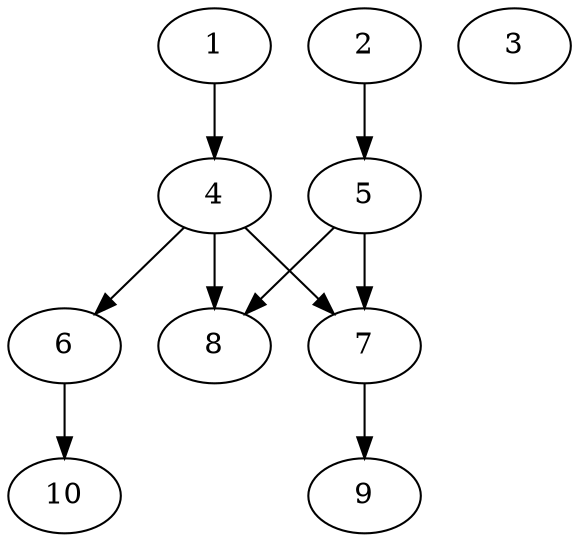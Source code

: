 // DAG automatically generated by daggen at Thu Oct  3 13:58:04 2019
// ./daggen --dot -n 10 --ccr 0.5 --fat 0.5 --regular 0.7 --density 0.6 --mindata 5242880 --maxdata 52428800 
digraph G {
  1 [size="72192000", alpha="0.20", expect_size="36096000"] 
  1 -> 4 [size ="36096000"]
  2 [size="32532480", alpha="0.08", expect_size="16266240"] 
  2 -> 5 [size ="16266240"]
  3 [size="14481408", alpha="0.17", expect_size="7240704"] 
  4 [size="20115456", alpha="0.13", expect_size="10057728"] 
  4 -> 6 [size ="10057728"]
  4 -> 7 [size ="10057728"]
  4 -> 8 [size ="10057728"]
  5 [size="70356992", alpha="0.08", expect_size="35178496"] 
  5 -> 7 [size ="35178496"]
  5 -> 8 [size ="35178496"]
  6 [size="25260032", alpha="0.10", expect_size="12630016"] 
  6 -> 10 [size ="12630016"]
  7 [size="15093760", alpha="0.19", expect_size="7546880"] 
  7 -> 9 [size ="7546880"]
  8 [size="37869568", alpha="0.05", expect_size="18934784"] 
  9 [size="53131264", alpha="0.02", expect_size="26565632"] 
  10 [size="31375360", alpha="0.19", expect_size="15687680"] 
}
